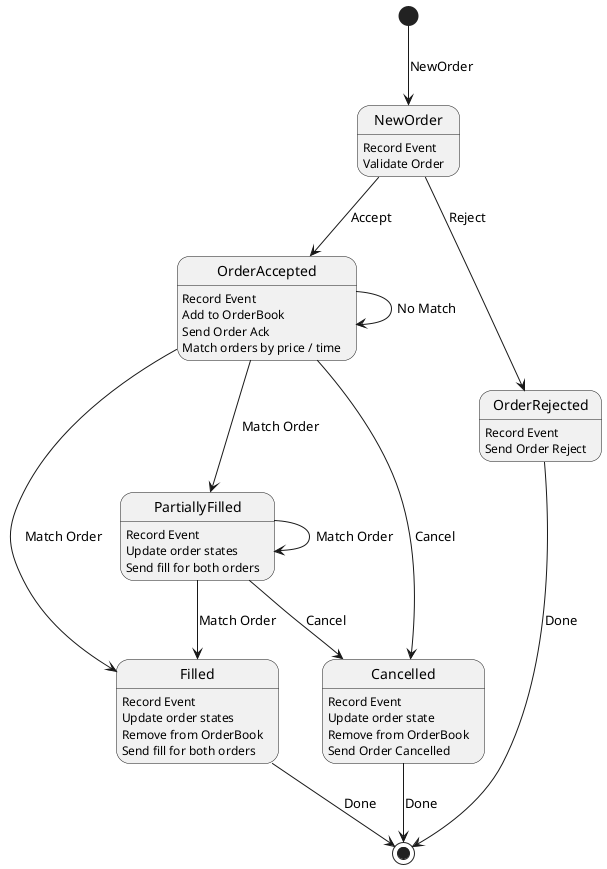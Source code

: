 @startuml
[*] --> NewOrder: NewOrder
NewOrder --> OrderAccepted: Accept
NewOrder --> OrderRejected: Reject
NewOrder: Record Event
NewOrder: Validate Order

OrderRejected --> [*]: Done
OrderRejected: Record Event
OrderRejected: Send Order Reject

OrderAccepted --> Cancelled: Cancel
OrderAccepted: Record Event
OrderAccepted: Add to OrderBook
OrderAccepted: Send Order Ack
OrderAccepted: Match orders by price / time
OrderAccepted --> Filled: Match Order
OrderAccepted --> PartiallyFilled: Match Order
OrderAccepted --> OrderAccepted: No Match

PartiallyFilled --> PartiallyFilled: Match Order
PartiallyFilled --> Filled: Match Order
PartiallyFilled --> Cancelled: Cancel
PartiallyFilled: Record Event
PartiallyFilled: Update order states
PartiallyFilled: Send fill for both orders

Cancelled --> [*]: Done
Cancelled: Record Event
Cancelled: Update order state
Cancelled: Remove from OrderBook
Cancelled: Send Order Cancelled

Filled --> [*]: Done
Filled: Record Event
Filled: Update order states
Filled: Remove from OrderBook
Filled: Send fill for both orders

@enduml